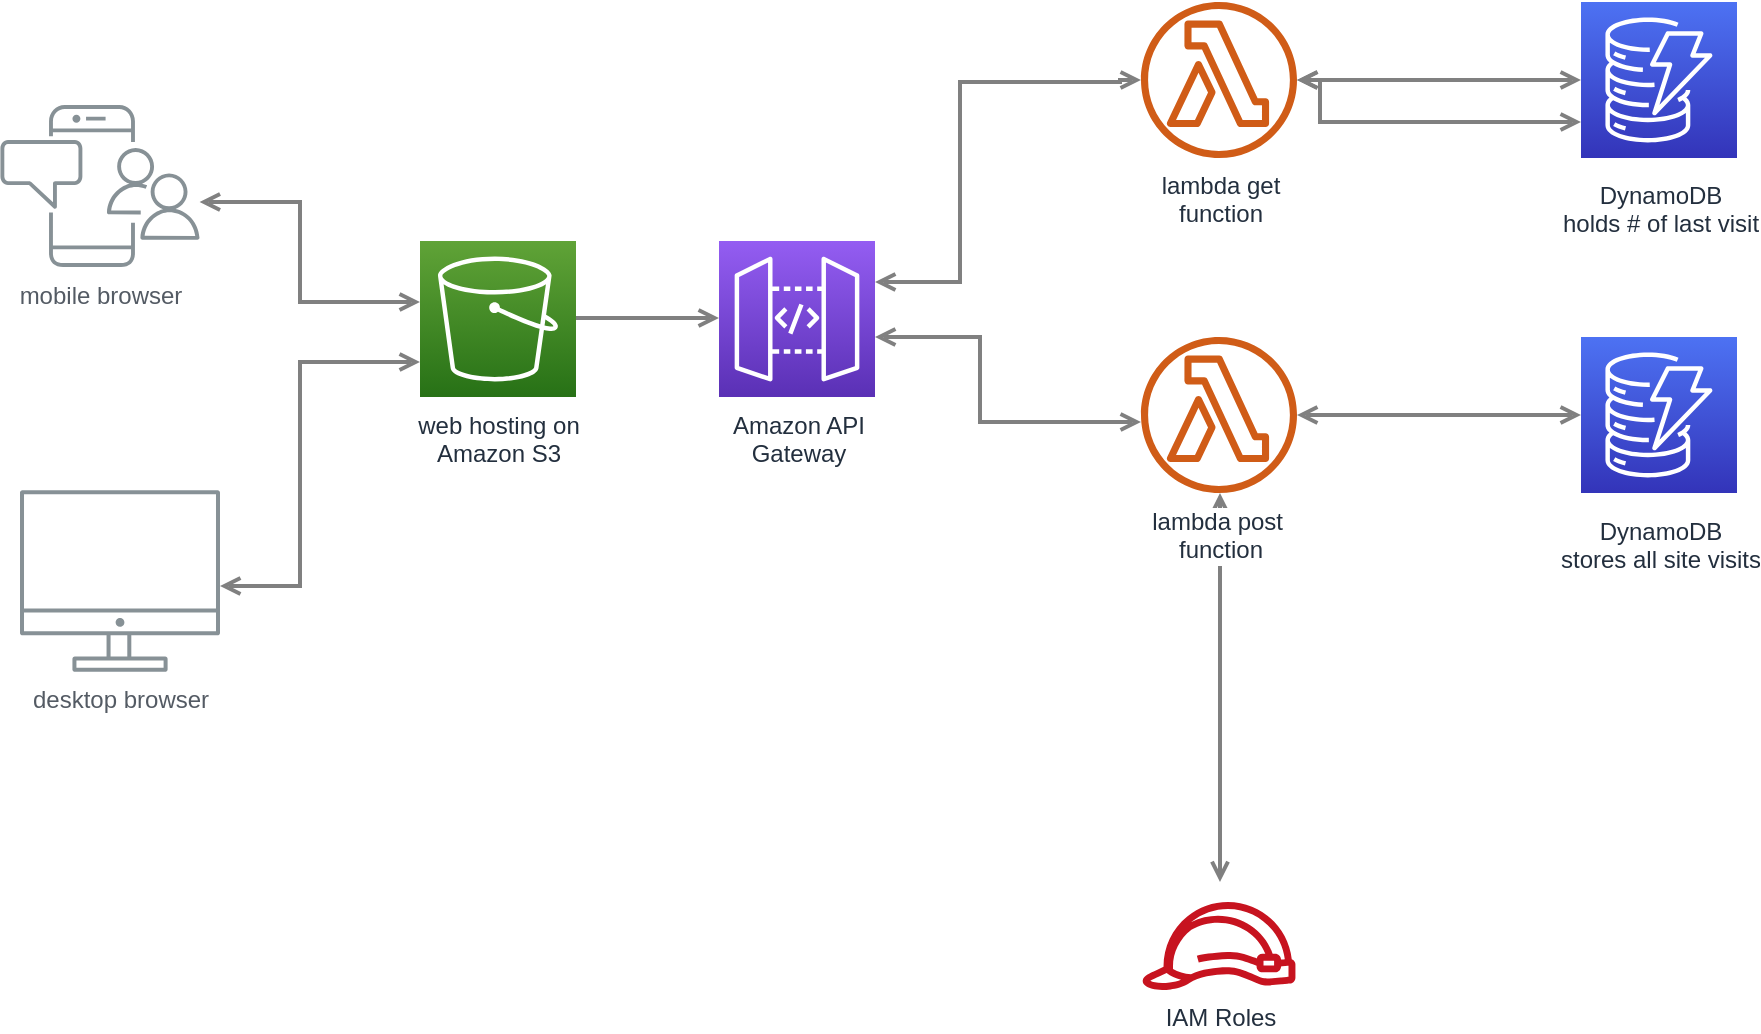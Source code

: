<mxfile version="17.2.4" type="device"><diagram id="Ht1M8jgEwFfnCIfOTk4-" name="Page-1"><mxGraphModel dx="1153" dy="721" grid="1" gridSize="10" guides="1" tooltips="1" connect="1" arrows="1" fold="1" page="1" pageScale="1" pageWidth="1169" pageHeight="827" math="0" shadow="0"><root><mxCell id="0"/><mxCell id="1" parent="0"/><mxCell id="UEzPUAAOIrF-is8g5C7q-128" style="edgeStyle=orthogonalEdgeStyle;rounded=0;orthogonalLoop=1;jettySize=auto;html=1;startArrow=open;startFill=0;endArrow=open;endFill=0;strokeWidth=2;strokeColor=#808080;" parent="1" source="UEzPUAAOIrF-is8g5C7q-109" edge="1"><mxGeometry relative="1" as="geometry"><Array as="points"><mxPoint x="160" y="462"/><mxPoint x="160" y="350"/></Array><mxPoint x="220" y="350" as="targetPoint"/></mxGeometry></mxCell><mxCell id="UEzPUAAOIrF-is8g5C7q-132" style="edgeStyle=orthogonalEdgeStyle;rounded=0;orthogonalLoop=1;jettySize=auto;html=1;startArrow=open;startFill=0;endArrow=open;endFill=0;strokeWidth=2;strokeColor=#808080;" parent="1" source="WkV54e3hEZydui0vz8OO-4" target="UEzPUAAOIrF-is8g5C7q-119" edge="1"><mxGeometry relative="1" as="geometry"><Array as="points"/></mxGeometry></mxCell><mxCell id="UEzPUAAOIrF-is8g5C7q-133" style="edgeStyle=orthogonalEdgeStyle;rounded=0;orthogonalLoop=1;jettySize=auto;html=1;startArrow=open;startFill=0;endArrow=open;endFill=0;strokeWidth=2;strokeColor=#808080;" parent="1" source="UEzPUAAOIrF-is8g5C7q-115" target="WkV54e3hEZydui0vz8OO-9" edge="1"><mxGeometry relative="1" as="geometry"><Array as="points"/><mxPoint x="800.5" y="415.5" as="targetPoint"/></mxGeometry></mxCell><mxCell id="UEzPUAAOIrF-is8g5C7q-135" style="edgeStyle=orthogonalEdgeStyle;rounded=0;orthogonalLoop=1;jettySize=auto;html=1;startArrow=open;startFill=0;endArrow=open;endFill=0;strokeWidth=2;strokeColor=#808080;" parent="1" source="UEzPUAAOIrF-is8g5C7q-115" edge="1"><mxGeometry relative="1" as="geometry"><Array as="points"><mxPoint x="620" y="610"/></Array><mxPoint x="620" y="610" as="targetPoint"/></mxGeometry></mxCell><mxCell id="UEzPUAAOIrF-is8g5C7q-137" value="" style="edgeStyle=orthogonalEdgeStyle;rounded=0;orthogonalLoop=1;jettySize=auto;html=1;startArrow=none;startFill=0;endArrow=open;endFill=0;strokeWidth=2;strokeColor=#808080;" parent="1" target="UEzPUAAOIrF-is8g5C7q-114" edge="1"><mxGeometry relative="1" as="geometry"><mxPoint x="298" y="328" as="sourcePoint"/><mxPoint x="388" y="328" as="targetPoint"/><Array as="points"/></mxGeometry></mxCell><mxCell id="UEzPUAAOIrF-is8g5C7q-139" style="edgeStyle=orthogonalEdgeStyle;rounded=0;orthogonalLoop=1;jettySize=auto;html=1;startArrow=open;startFill=0;endArrow=open;endFill=0;strokeWidth=2;strokeColor=#808080;" parent="1" source="UEzPUAAOIrF-is8g5C7q-110" target="WkV54e3hEZydui0vz8OO-1" edge="1"><mxGeometry relative="1" as="geometry"><mxPoint x="270.285" y="261.676" as="sourcePoint"/><mxPoint x="200" y="320" as="targetPoint"/><Array as="points"><mxPoint x="160" y="270"/><mxPoint x="160" y="320"/></Array></mxGeometry></mxCell><mxCell id="UEzPUAAOIrF-is8g5C7q-109" value="desktop browser" style="outlineConnect=0;gradientColor=none;fontColor=#545B64;strokeColor=none;fillColor=#879196;dashed=0;verticalLabelPosition=bottom;verticalAlign=top;align=center;html=1;fontSize=12;fontStyle=0;aspect=fixed;shape=mxgraph.aws4.illustration_desktop;pointerEvents=1;labelBackgroundColor=#ffffff;" parent="1" vertex="1"><mxGeometry x="20" y="414" width="100" height="91" as="geometry"/></mxCell><mxCell id="UEzPUAAOIrF-is8g5C7q-110" value="mobile browser" style="outlineConnect=0;gradientColor=none;fontColor=#545B64;strokeColor=none;fillColor=#879196;dashed=0;verticalLabelPosition=bottom;verticalAlign=top;align=center;html=1;fontSize=12;fontStyle=0;aspect=fixed;shape=mxgraph.aws4.illustration_notification;pointerEvents=1;labelBackgroundColor=#ffffff;" parent="1" vertex="1"><mxGeometry x="10" y="221.5" width="100" height="81" as="geometry"/></mxCell><mxCell id="UEzPUAAOIrF-is8g5C7q-114" value="Amazon API&lt;br&gt;Gateway&lt;br&gt;" style="outlineConnect=0;fontColor=#232F3E;gradientColor=#945DF2;gradientDirection=north;fillColor=#5A30B5;strokeColor=#ffffff;dashed=0;verticalLabelPosition=bottom;verticalAlign=top;align=center;html=1;fontSize=12;fontStyle=0;aspect=fixed;shape=mxgraph.aws4.resourceIcon;resIcon=mxgraph.aws4.api_gateway;labelBackgroundColor=#ffffff;" parent="1" vertex="1"><mxGeometry x="369.5" y="289.5" width="78" height="78" as="geometry"/></mxCell><mxCell id="UEzPUAAOIrF-is8g5C7q-115" value="lambda post&amp;nbsp;&lt;br&gt;function" style="outlineConnect=0;fontColor=#232F3E;gradientColor=none;fillColor=#D05C17;strokeColor=none;dashed=0;verticalLabelPosition=bottom;verticalAlign=top;align=center;html=1;fontSize=12;fontStyle=0;aspect=fixed;pointerEvents=1;shape=mxgraph.aws4.lambda_function;labelBackgroundColor=#ffffff;" parent="1" vertex="1"><mxGeometry x="580.5" y="337.5" width="78" height="78" as="geometry"/></mxCell><mxCell id="UEzPUAAOIrF-is8g5C7q-119" value="DynamoDB&lt;br&gt;holds # of last visit" style="outlineConnect=0;fontColor=#232F3E;gradientColor=#4D72F3;gradientDirection=north;fillColor=#3334B9;strokeColor=#ffffff;dashed=0;verticalLabelPosition=bottom;verticalAlign=top;align=center;html=1;fontSize=12;fontStyle=0;aspect=fixed;shape=mxgraph.aws4.resourceIcon;resIcon=mxgraph.aws4.dynamodb;labelBackgroundColor=#ffffff;spacingTop=5;" parent="1" vertex="1"><mxGeometry x="800.5" y="170" width="78" height="78" as="geometry"/></mxCell><mxCell id="UEzPUAAOIrF-is8g5C7q-122" value="IAM Roles" style="outlineConnect=0;fontColor=#232F3E;gradientColor=none;fillColor=#C7131F;strokeColor=none;dashed=0;verticalLabelPosition=bottom;verticalAlign=top;align=center;html=1;fontSize=12;fontStyle=0;aspect=fixed;pointerEvents=1;shape=mxgraph.aws4.role;labelBackgroundColor=#ffffff;" parent="1" vertex="1"><mxGeometry x="580.5" y="620" width="78" height="44" as="geometry"/></mxCell><mxCell id="WkV54e3hEZydui0vz8OO-1" value="web hosting on &lt;br&gt;Amazon S3" style="outlineConnect=0;fontColor=#232F3E;gradientColor=#60A337;gradientDirection=north;fillColor=#277116;strokeColor=#ffffff;dashed=0;verticalLabelPosition=bottom;verticalAlign=top;align=center;html=1;fontSize=12;fontStyle=0;aspect=fixed;shape=mxgraph.aws4.resourceIcon;resIcon=mxgraph.aws4.s3;labelBackgroundColor=#ffffff;" vertex="1" parent="1"><mxGeometry x="220.0" y="289.5" width="78" height="78" as="geometry"/></mxCell><mxCell id="WkV54e3hEZydui0vz8OO-4" value="lambda get &lt;br&gt;function&lt;br&gt;" style="outlineConnect=0;fontColor=#232F3E;gradientColor=none;fillColor=#D05C17;strokeColor=none;dashed=0;verticalLabelPosition=bottom;verticalAlign=top;align=center;html=1;fontSize=12;fontStyle=0;aspect=fixed;pointerEvents=1;shape=mxgraph.aws4.lambda_function;labelBackgroundColor=#ffffff;" vertex="1" parent="1"><mxGeometry x="580.5" y="170" width="78" height="78" as="geometry"/></mxCell><mxCell id="WkV54e3hEZydui0vz8OO-5" style="edgeStyle=orthogonalEdgeStyle;rounded=0;orthogonalLoop=1;jettySize=auto;html=1;startArrow=open;startFill=0;endArrow=open;endFill=0;strokeWidth=2;strokeColor=#808080;" edge="1" parent="1" target="WkV54e3hEZydui0vz8OO-4"><mxGeometry relative="1" as="geometry"><Array as="points"><mxPoint x="490" y="310"/><mxPoint x="490" y="210"/><mxPoint x="570" y="210"/><mxPoint x="570" y="209"/></Array><mxPoint x="447.505" y="310" as="sourcePoint"/><mxPoint x="570" y="220" as="targetPoint"/></mxGeometry></mxCell><mxCell id="WkV54e3hEZydui0vz8OO-9" value="DynamoDB&lt;br&gt;stores all site visits" style="outlineConnect=0;fontColor=#232F3E;gradientColor=#4D72F3;gradientDirection=north;fillColor=#3334B9;strokeColor=#ffffff;dashed=0;verticalLabelPosition=bottom;verticalAlign=top;align=center;html=1;fontSize=12;fontStyle=0;aspect=fixed;shape=mxgraph.aws4.resourceIcon;resIcon=mxgraph.aws4.dynamodb;labelBackgroundColor=#ffffff;spacingTop=5;" vertex="1" parent="1"><mxGeometry x="800.5" y="337.5" width="78" height="78" as="geometry"/></mxCell><mxCell id="WkV54e3hEZydui0vz8OO-11" style="edgeStyle=orthogonalEdgeStyle;rounded=0;orthogonalLoop=1;jettySize=auto;html=1;startArrow=open;startFill=0;endArrow=open;endFill=0;strokeWidth=2;strokeColor=#808080;" edge="1" parent="1" target="UEzPUAAOIrF-is8g5C7q-115"><mxGeometry relative="1" as="geometry"><Array as="points"><mxPoint x="500" y="338"/><mxPoint x="500" y="380"/></Array><mxPoint x="447.499" y="337.5" as="sourcePoint"/><mxPoint x="590" y="510" as="targetPoint"/></mxGeometry></mxCell><mxCell id="WkV54e3hEZydui0vz8OO-12" style="edgeStyle=orthogonalEdgeStyle;rounded=0;orthogonalLoop=1;jettySize=auto;html=1;startArrow=open;startFill=0;endArrow=open;endFill=0;strokeWidth=2;strokeColor=#808080;" edge="1" parent="1" source="UEzPUAAOIrF-is8g5C7q-119" target="WkV54e3hEZydui0vz8OO-4"><mxGeometry relative="1" as="geometry"><Array as="points"><mxPoint x="670" y="230"/><mxPoint x="670" y="209"/></Array><mxPoint x="769.556" y="400" as="sourcePoint"/><mxPoint x="660" y="545" as="targetPoint"/></mxGeometry></mxCell></root></mxGraphModel></diagram></mxfile>